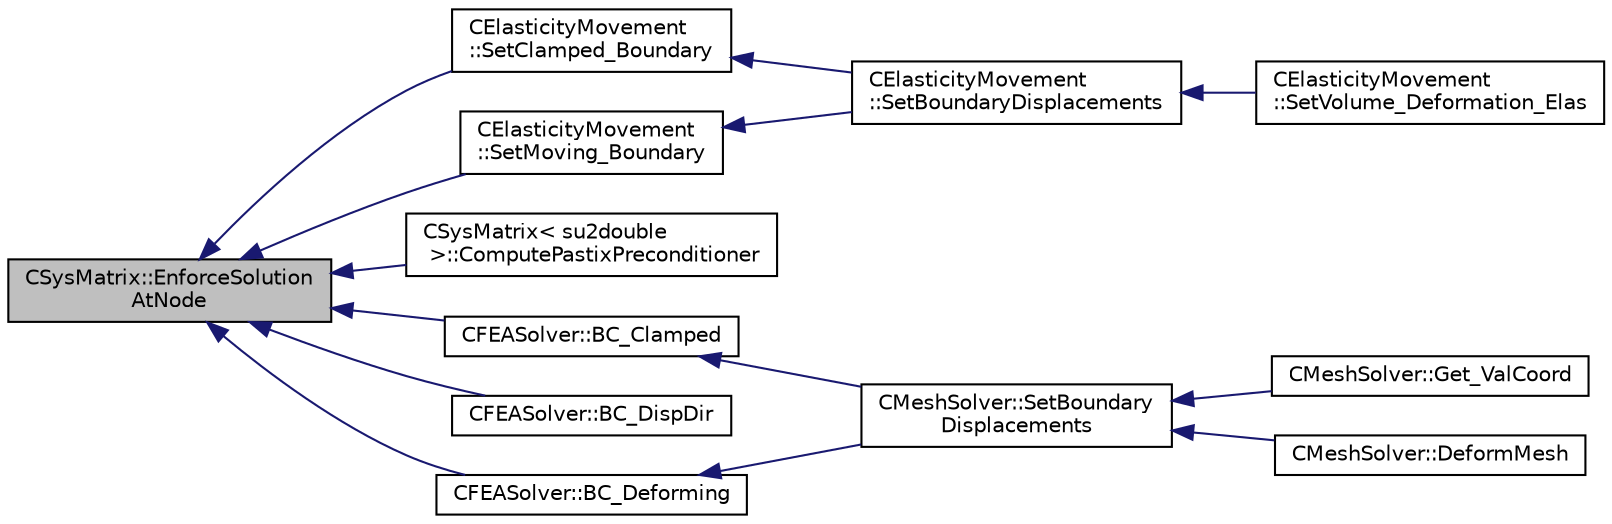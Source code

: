 digraph "CSysMatrix::EnforceSolutionAtNode"
{
  edge [fontname="Helvetica",fontsize="10",labelfontname="Helvetica",labelfontsize="10"];
  node [fontname="Helvetica",fontsize="10",shape=record];
  rankdir="LR";
  Node390 [label="CSysMatrix::EnforceSolution\lAtNode",height=0.2,width=0.4,color="black", fillcolor="grey75", style="filled", fontcolor="black"];
  Node390 -> Node391 [dir="back",color="midnightblue",fontsize="10",style="solid",fontname="Helvetica"];
  Node391 [label="CElasticityMovement\l::SetClamped_Boundary",height=0.2,width=0.4,color="black", fillcolor="white", style="filled",URL="$class_c_elasticity_movement.html#ac938fc2e77ca608b1b7e8b4104398f39",tooltip="Set the boundary displacements to 0. "];
  Node391 -> Node392 [dir="back",color="midnightblue",fontsize="10",style="solid",fontname="Helvetica"];
  Node392 [label="CElasticityMovement\l::SetBoundaryDisplacements",height=0.2,width=0.4,color="black", fillcolor="white", style="filled",URL="$class_c_elasticity_movement.html#a3029292283da23e9af447e4dfc8c8717",tooltip="Check the boundary vertex that are going to be moved. "];
  Node392 -> Node393 [dir="back",color="midnightblue",fontsize="10",style="solid",fontname="Helvetica"];
  Node393 [label="CElasticityMovement\l::SetVolume_Deformation_Elas",height=0.2,width=0.4,color="black", fillcolor="white", style="filled",URL="$class_c_elasticity_movement.html#a214b75ab52f6238cf321ec5834289b8e",tooltip="Grid deformation using the linear elasticity equations. "];
  Node390 -> Node394 [dir="back",color="midnightblue",fontsize="10",style="solid",fontname="Helvetica"];
  Node394 [label="CElasticityMovement\l::SetMoving_Boundary",height=0.2,width=0.4,color="black", fillcolor="white", style="filled",URL="$class_c_elasticity_movement.html#a4255d6d2ae59b824e71864dadfdc8be3",tooltip="Set the boundary displacements to the imposed external value. "];
  Node394 -> Node392 [dir="back",color="midnightblue",fontsize="10",style="solid",fontname="Helvetica"];
  Node390 -> Node395 [dir="back",color="midnightblue",fontsize="10",style="solid",fontname="Helvetica"];
  Node395 [label="CSysMatrix\< su2double\l \>::ComputePastixPreconditioner",height=0.2,width=0.4,color="black", fillcolor="white", style="filled",URL="$class_c_sys_matrix.html#a592fa817045b97a9e36c0743fb4a4e83",tooltip="Apply the PaStiX factorization to CSysVec. "];
  Node390 -> Node396 [dir="back",color="midnightblue",fontsize="10",style="solid",fontname="Helvetica"];
  Node396 [label="CFEASolver::BC_Clamped",height=0.2,width=0.4,color="black", fillcolor="white", style="filled",URL="$class_c_f_e_a_solver.html#a79c005fc44ebf1d5cccdd09009376219",tooltip="Clamped boundary conditions. "];
  Node396 -> Node397 [dir="back",color="midnightblue",fontsize="10",style="solid",fontname="Helvetica"];
  Node397 [label="CMeshSolver::SetBoundary\lDisplacements",height=0.2,width=0.4,color="black", fillcolor="white", style="filled",URL="$class_c_mesh_solver.html#a8583f48eeef992c863a8e0595e87b70f",tooltip="Check the boundary vertex that are going to be moved. "];
  Node397 -> Node398 [dir="back",color="midnightblue",fontsize="10",style="solid",fontname="Helvetica"];
  Node398 [label="CMeshSolver::Get_ValCoord",height=0.2,width=0.4,color="black", fillcolor="white", style="filled",URL="$class_c_mesh_solver.html#a91bd5c2365d1a619c804311e0d5550cb",tooltip="Get the value of the reference coordinate to set on the element structure. "];
  Node397 -> Node399 [dir="back",color="midnightblue",fontsize="10",style="solid",fontname="Helvetica"];
  Node399 [label="CMeshSolver::DeformMesh",height=0.2,width=0.4,color="black", fillcolor="white", style="filled",URL="$class_c_mesh_solver.html#a9f95488da182ba844e5ea3cd0d613399",tooltip="Grid deformation using the linear elasticity equations. "];
  Node390 -> Node400 [dir="back",color="midnightblue",fontsize="10",style="solid",fontname="Helvetica"];
  Node400 [label="CFEASolver::BC_DispDir",height=0.2,width=0.4,color="black", fillcolor="white", style="filled",URL="$class_c_f_e_a_solver.html#a7c83ecc3e9034aa5aa06c52c90595b0b",tooltip="A virtual member. "];
  Node390 -> Node401 [dir="back",color="midnightblue",fontsize="10",style="solid",fontname="Helvetica"];
  Node401 [label="CFEASolver::BC_Deforming",height=0.2,width=0.4,color="black", fillcolor="white", style="filled",URL="$class_c_f_e_a_solver.html#a63255e4e5c0b3291e97dc4c00d1ccd3c",tooltip="Deformable boundary condition. "];
  Node401 -> Node397 [dir="back",color="midnightblue",fontsize="10",style="solid",fontname="Helvetica"];
}
